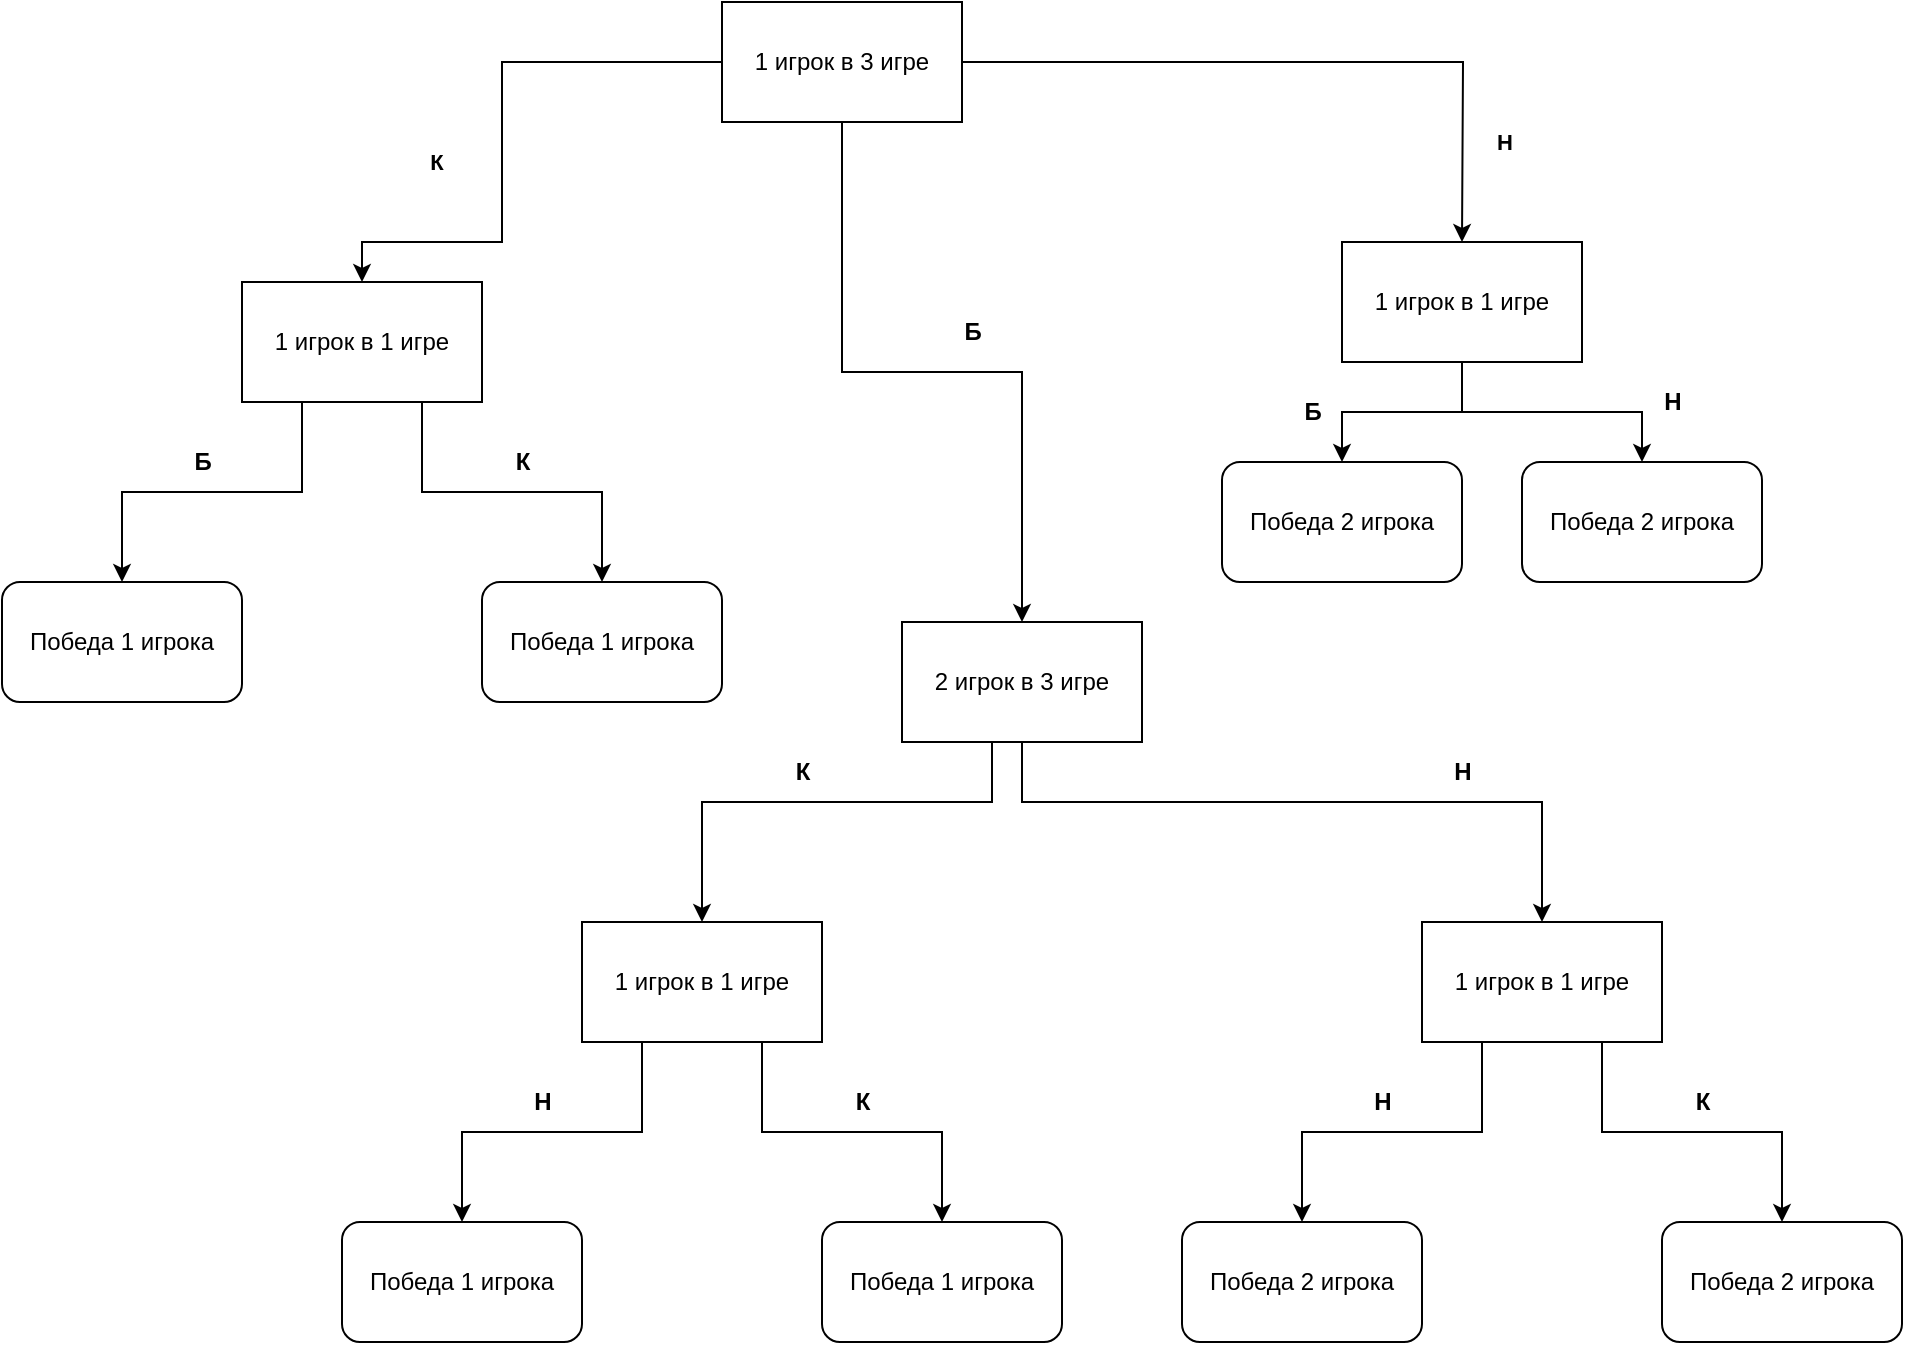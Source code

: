 <mxfile version="20.5.2" type="github">
  <diagram id="qkRRXo-rJRyL8ndobpzs" name="Page-1">
    <mxGraphModel dx="944" dy="497" grid="1" gridSize="10" guides="1" tooltips="1" connect="1" arrows="1" fold="1" page="1" pageScale="1" pageWidth="850" pageHeight="1100" math="0" shadow="0">
      <root>
        <mxCell id="0" />
        <mxCell id="1" parent="0" />
        <mxCell id="d3Y4QryGjvD6umMBOP3i-6" style="edgeStyle=orthogonalEdgeStyle;rounded=0;orthogonalLoop=1;jettySize=auto;html=1;" parent="1" source="d3Y4QryGjvD6umMBOP3i-1" edge="1">
          <mxGeometry relative="1" as="geometry">
            <mxPoint x="730" y="370" as="targetPoint" />
          </mxGeometry>
        </mxCell>
        <mxCell id="d3Y4QryGjvD6umMBOP3i-7" value="&lt;b&gt;Н&lt;/b&gt;" style="edgeLabel;html=1;align=center;verticalAlign=middle;resizable=0;points=[];" parent="d3Y4QryGjvD6umMBOP3i-6" vertex="1" connectable="0">
          <mxGeometry x="-0.373" y="-1" relative="1" as="geometry">
            <mxPoint x="164" y="39" as="offset" />
          </mxGeometry>
        </mxCell>
        <mxCell id="d3Y4QryGjvD6umMBOP3i-8" style="edgeStyle=orthogonalEdgeStyle;rounded=0;orthogonalLoop=1;jettySize=auto;html=1;" parent="1" source="d3Y4QryGjvD6umMBOP3i-1" target="d3Y4QryGjvD6umMBOP3i-2" edge="1">
          <mxGeometry relative="1" as="geometry">
            <Array as="points">
              <mxPoint x="250" y="280" />
              <mxPoint x="250" y="370" />
              <mxPoint x="180" y="370" />
            </Array>
          </mxGeometry>
        </mxCell>
        <mxCell id="d3Y4QryGjvD6umMBOP3i-12" value="К" style="edgeLabel;html=1;align=center;verticalAlign=middle;resizable=0;points=[];fontStyle=1" parent="d3Y4QryGjvD6umMBOP3i-8" vertex="1" connectable="0">
          <mxGeometry x="-0.595" y="1" relative="1" as="geometry">
            <mxPoint x="-85" y="49" as="offset" />
          </mxGeometry>
        </mxCell>
        <mxCell id="_Mj9hCdD3FzGKY_9hBcF-3" style="edgeStyle=orthogonalEdgeStyle;rounded=0;orthogonalLoop=1;jettySize=auto;html=1;entryX=0.5;entryY=0;entryDx=0;entryDy=0;" edge="1" parent="1" source="d3Y4QryGjvD6umMBOP3i-1" target="_Mj9hCdD3FzGKY_9hBcF-2">
          <mxGeometry relative="1" as="geometry" />
        </mxCell>
        <mxCell id="d3Y4QryGjvD6umMBOP3i-1" value="1 игрок в 3 игре" style="rounded=0;whiteSpace=wrap;html=1;" parent="1" vertex="1">
          <mxGeometry x="360" y="250" width="120" height="60" as="geometry" />
        </mxCell>
        <mxCell id="d3Y4QryGjvD6umMBOP3i-14" style="edgeStyle=orthogonalEdgeStyle;rounded=0;orthogonalLoop=1;jettySize=auto;html=1;exitX=0.25;exitY=1;exitDx=0;exitDy=0;" parent="1" source="d3Y4QryGjvD6umMBOP3i-2" target="d3Y4QryGjvD6umMBOP3i-5" edge="1">
          <mxGeometry relative="1" as="geometry" />
        </mxCell>
        <mxCell id="d3Y4QryGjvD6umMBOP3i-15" style="edgeStyle=orthogonalEdgeStyle;rounded=0;orthogonalLoop=1;jettySize=auto;html=1;exitX=0.75;exitY=1;exitDx=0;exitDy=0;" parent="1" source="d3Y4QryGjvD6umMBOP3i-2" target="d3Y4QryGjvD6umMBOP3i-4" edge="1">
          <mxGeometry relative="1" as="geometry" />
        </mxCell>
        <mxCell id="d3Y4QryGjvD6umMBOP3i-2" value="1 игрок в 1 игре" style="rounded=0;whiteSpace=wrap;html=1;" parent="1" vertex="1">
          <mxGeometry x="120" y="390" width="120" height="60" as="geometry" />
        </mxCell>
        <mxCell id="d3Y4QryGjvD6umMBOP3i-4" value="Победа 1 игрока" style="rounded=1;whiteSpace=wrap;html=1;" parent="1" vertex="1">
          <mxGeometry x="240" y="540" width="120" height="60" as="geometry" />
        </mxCell>
        <mxCell id="d3Y4QryGjvD6umMBOP3i-5" value="Победа 1 игрока" style="rounded=1;whiteSpace=wrap;html=1;" parent="1" vertex="1">
          <mxGeometry y="540" width="120" height="60" as="geometry" />
        </mxCell>
        <mxCell id="d3Y4QryGjvD6umMBOP3i-16" value="&lt;b&gt;К&lt;/b&gt;" style="text;html=1;align=center;verticalAlign=middle;resizable=0;points=[];autosize=1;strokeColor=none;fillColor=none;" parent="1" vertex="1">
          <mxGeometry x="245" y="465" width="30" height="30" as="geometry" />
        </mxCell>
        <mxCell id="d3Y4QryGjvD6umMBOP3i-17" value="Б" style="text;html=1;align=center;verticalAlign=middle;resizable=0;points=[];autosize=1;strokeColor=none;fillColor=none;fontStyle=1" parent="1" vertex="1">
          <mxGeometry x="85" y="465" width="30" height="30" as="geometry" />
        </mxCell>
        <mxCell id="_Mj9hCdD3FzGKY_9hBcF-7" style="edgeStyle=orthogonalEdgeStyle;rounded=0;orthogonalLoop=1;jettySize=auto;html=1;entryX=0.5;entryY=0;entryDx=0;entryDy=0;" edge="1" parent="1" source="_Mj9hCdD3FzGKY_9hBcF-1" target="_Mj9hCdD3FzGKY_9hBcF-5">
          <mxGeometry relative="1" as="geometry" />
        </mxCell>
        <mxCell id="_Mj9hCdD3FzGKY_9hBcF-8" style="edgeStyle=orthogonalEdgeStyle;rounded=0;orthogonalLoop=1;jettySize=auto;html=1;" edge="1" parent="1" source="_Mj9hCdD3FzGKY_9hBcF-1" target="_Mj9hCdD3FzGKY_9hBcF-6">
          <mxGeometry relative="1" as="geometry" />
        </mxCell>
        <mxCell id="_Mj9hCdD3FzGKY_9hBcF-1" value="1 игрок в 1 игре" style="rounded=0;whiteSpace=wrap;html=1;" vertex="1" parent="1">
          <mxGeometry x="670" y="370" width="120" height="60" as="geometry" />
        </mxCell>
        <mxCell id="_Mj9hCdD3FzGKY_9hBcF-32" style="edgeStyle=orthogonalEdgeStyle;rounded=0;orthogonalLoop=1;jettySize=auto;html=1;entryX=0.5;entryY=0;entryDx=0;entryDy=0;" edge="1" parent="1" target="_Mj9hCdD3FzGKY_9hBcF-20">
          <mxGeometry relative="1" as="geometry">
            <mxPoint x="495" y="620" as="sourcePoint" />
            <Array as="points">
              <mxPoint x="495" y="650" />
              <mxPoint x="350" y="650" />
            </Array>
          </mxGeometry>
        </mxCell>
        <mxCell id="_Mj9hCdD3FzGKY_9hBcF-33" style="edgeStyle=orthogonalEdgeStyle;rounded=0;orthogonalLoop=1;jettySize=auto;html=1;exitX=0.5;exitY=1;exitDx=0;exitDy=0;" edge="1" parent="1" source="_Mj9hCdD3FzGKY_9hBcF-2" target="_Mj9hCdD3FzGKY_9hBcF-27">
          <mxGeometry relative="1" as="geometry">
            <Array as="points">
              <mxPoint x="510" y="650" />
              <mxPoint x="770" y="650" />
            </Array>
          </mxGeometry>
        </mxCell>
        <mxCell id="_Mj9hCdD3FzGKY_9hBcF-2" value="2 игрок в 3 игре" style="rounded=0;whiteSpace=wrap;html=1;" vertex="1" parent="1">
          <mxGeometry x="450" y="560" width="120" height="60" as="geometry" />
        </mxCell>
        <mxCell id="_Mj9hCdD3FzGKY_9hBcF-4" value="Б" style="text;html=1;align=center;verticalAlign=middle;resizable=0;points=[];autosize=1;strokeColor=none;fillColor=none;fontStyle=1" vertex="1" parent="1">
          <mxGeometry x="470" y="400" width="30" height="30" as="geometry" />
        </mxCell>
        <mxCell id="_Mj9hCdD3FzGKY_9hBcF-5" value="Победа 2 игрока" style="rounded=1;whiteSpace=wrap;html=1;" vertex="1" parent="1">
          <mxGeometry x="610" y="480" width="120" height="60" as="geometry" />
        </mxCell>
        <mxCell id="_Mj9hCdD3FzGKY_9hBcF-6" value="Победа 2 игрока" style="rounded=1;whiteSpace=wrap;html=1;" vertex="1" parent="1">
          <mxGeometry x="760" y="480" width="120" height="60" as="geometry" />
        </mxCell>
        <mxCell id="_Mj9hCdD3FzGKY_9hBcF-9" value="&lt;b&gt;Н&lt;/b&gt;" style="text;html=1;align=center;verticalAlign=middle;resizable=0;points=[];autosize=1;strokeColor=none;fillColor=none;" vertex="1" parent="1">
          <mxGeometry x="820" y="435" width="30" height="30" as="geometry" />
        </mxCell>
        <mxCell id="_Mj9hCdD3FzGKY_9hBcF-10" value="&lt;b&gt;Б&lt;/b&gt;" style="text;html=1;align=center;verticalAlign=middle;resizable=0;points=[];autosize=1;strokeColor=none;fillColor=none;" vertex="1" parent="1">
          <mxGeometry x="640" y="440" width="30" height="30" as="geometry" />
        </mxCell>
        <mxCell id="_Mj9hCdD3FzGKY_9hBcF-18" style="edgeStyle=orthogonalEdgeStyle;rounded=0;orthogonalLoop=1;jettySize=auto;html=1;exitX=0.25;exitY=1;exitDx=0;exitDy=0;" edge="1" parent="1" source="_Mj9hCdD3FzGKY_9hBcF-20" target="_Mj9hCdD3FzGKY_9hBcF-22">
          <mxGeometry relative="1" as="geometry" />
        </mxCell>
        <mxCell id="_Mj9hCdD3FzGKY_9hBcF-19" style="edgeStyle=orthogonalEdgeStyle;rounded=0;orthogonalLoop=1;jettySize=auto;html=1;exitX=0.75;exitY=1;exitDx=0;exitDy=0;" edge="1" parent="1" source="_Mj9hCdD3FzGKY_9hBcF-20" target="_Mj9hCdD3FzGKY_9hBcF-21">
          <mxGeometry relative="1" as="geometry" />
        </mxCell>
        <mxCell id="_Mj9hCdD3FzGKY_9hBcF-20" value="1 игрок в 1 игре" style="rounded=0;whiteSpace=wrap;html=1;" vertex="1" parent="1">
          <mxGeometry x="290" y="710" width="120" height="60" as="geometry" />
        </mxCell>
        <mxCell id="_Mj9hCdD3FzGKY_9hBcF-21" value="Победа 1 игрока" style="rounded=1;whiteSpace=wrap;html=1;" vertex="1" parent="1">
          <mxGeometry x="410" y="860" width="120" height="60" as="geometry" />
        </mxCell>
        <mxCell id="_Mj9hCdD3FzGKY_9hBcF-22" value="Победа 1 игрока" style="rounded=1;whiteSpace=wrap;html=1;" vertex="1" parent="1">
          <mxGeometry x="170" y="860" width="120" height="60" as="geometry" />
        </mxCell>
        <mxCell id="_Mj9hCdD3FzGKY_9hBcF-23" value="&lt;b&gt;К&lt;/b&gt;" style="text;html=1;align=center;verticalAlign=middle;resizable=0;points=[];autosize=1;strokeColor=none;fillColor=none;" vertex="1" parent="1">
          <mxGeometry x="415" y="785" width="30" height="30" as="geometry" />
        </mxCell>
        <mxCell id="_Mj9hCdD3FzGKY_9hBcF-24" value="Н" style="text;html=1;align=center;verticalAlign=middle;resizable=0;points=[];autosize=1;strokeColor=none;fillColor=none;fontStyle=1" vertex="1" parent="1">
          <mxGeometry x="255" y="785" width="30" height="30" as="geometry" />
        </mxCell>
        <mxCell id="_Mj9hCdD3FzGKY_9hBcF-25" style="edgeStyle=orthogonalEdgeStyle;rounded=0;orthogonalLoop=1;jettySize=auto;html=1;exitX=0.25;exitY=1;exitDx=0;exitDy=0;" edge="1" parent="1" source="_Mj9hCdD3FzGKY_9hBcF-27" target="_Mj9hCdD3FzGKY_9hBcF-29">
          <mxGeometry relative="1" as="geometry" />
        </mxCell>
        <mxCell id="_Mj9hCdD3FzGKY_9hBcF-26" style="edgeStyle=orthogonalEdgeStyle;rounded=0;orthogonalLoop=1;jettySize=auto;html=1;exitX=0.75;exitY=1;exitDx=0;exitDy=0;" edge="1" parent="1" source="_Mj9hCdD3FzGKY_9hBcF-27" target="_Mj9hCdD3FzGKY_9hBcF-28">
          <mxGeometry relative="1" as="geometry" />
        </mxCell>
        <mxCell id="_Mj9hCdD3FzGKY_9hBcF-27" value="1 игрок в 1 игре" style="rounded=0;whiteSpace=wrap;html=1;" vertex="1" parent="1">
          <mxGeometry x="710" y="710" width="120" height="60" as="geometry" />
        </mxCell>
        <mxCell id="_Mj9hCdD3FzGKY_9hBcF-28" value="Победа 2 игрока" style="rounded=1;whiteSpace=wrap;html=1;" vertex="1" parent="1">
          <mxGeometry x="830" y="860" width="120" height="60" as="geometry" />
        </mxCell>
        <mxCell id="_Mj9hCdD3FzGKY_9hBcF-29" value="Победа 2 игрока" style="rounded=1;whiteSpace=wrap;html=1;" vertex="1" parent="1">
          <mxGeometry x="590" y="860" width="120" height="60" as="geometry" />
        </mxCell>
        <mxCell id="_Mj9hCdD3FzGKY_9hBcF-30" value="&lt;b&gt;К&lt;/b&gt;" style="text;html=1;align=center;verticalAlign=middle;resizable=0;points=[];autosize=1;strokeColor=none;fillColor=none;" vertex="1" parent="1">
          <mxGeometry x="835" y="785" width="30" height="30" as="geometry" />
        </mxCell>
        <mxCell id="_Mj9hCdD3FzGKY_9hBcF-31" value="Н" style="text;html=1;align=center;verticalAlign=middle;resizable=0;points=[];autosize=1;strokeColor=none;fillColor=none;fontStyle=1" vertex="1" parent="1">
          <mxGeometry x="675" y="785" width="30" height="30" as="geometry" />
        </mxCell>
        <mxCell id="_Mj9hCdD3FzGKY_9hBcF-34" value="К" style="text;html=1;align=center;verticalAlign=middle;resizable=0;points=[];autosize=1;strokeColor=none;fillColor=none;fontStyle=1" vertex="1" parent="1">
          <mxGeometry x="385" y="620" width="30" height="30" as="geometry" />
        </mxCell>
        <mxCell id="_Mj9hCdD3FzGKY_9hBcF-36" value="Н" style="text;html=1;align=center;verticalAlign=middle;resizable=0;points=[];autosize=1;strokeColor=none;fillColor=none;fontStyle=1" vertex="1" parent="1">
          <mxGeometry x="715" y="620" width="30" height="30" as="geometry" />
        </mxCell>
      </root>
    </mxGraphModel>
  </diagram>
</mxfile>

